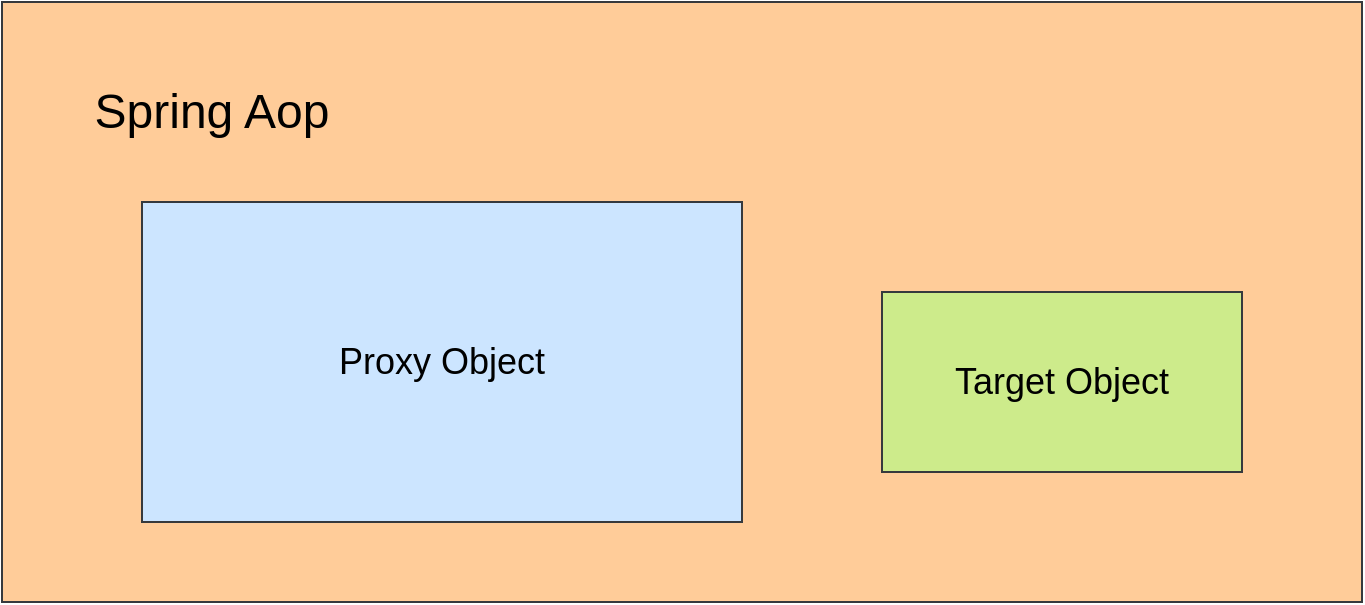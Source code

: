 <mxfile version="21.3.7" type="github">
  <diagram name="第 1 页" id="nK9nr9RQc0oswGVqtCku">
    <mxGraphModel dx="1434" dy="796" grid="1" gridSize="10" guides="1" tooltips="1" connect="1" arrows="1" fold="1" page="1" pageScale="1" pageWidth="827" pageHeight="1169" math="0" shadow="0">
      <root>
        <mxCell id="0" />
        <mxCell id="1" parent="0" />
        <mxCell id="CWfPNIgzdPAa_ksU90Nz-3" value="" style="rounded=0;whiteSpace=wrap;html=1;fillColor=#ffcc99;strokeColor=#36393d;" vertex="1" parent="1">
          <mxGeometry x="50" y="140" width="680" height="300" as="geometry" />
        </mxCell>
        <mxCell id="CWfPNIgzdPAa_ksU90Nz-1" value="&lt;font style=&quot;font-size: 18px;&quot;&gt;Proxy Object&lt;/font&gt;" style="rounded=0;whiteSpace=wrap;html=1;fillColor=#cce5ff;strokeColor=#36393d;" vertex="1" parent="1">
          <mxGeometry x="120" y="240" width="300" height="160" as="geometry" />
        </mxCell>
        <mxCell id="CWfPNIgzdPAa_ksU90Nz-2" value="&lt;font style=&quot;font-size: 18px;&quot;&gt;Target Object&lt;/font&gt;" style="rounded=0;whiteSpace=wrap;html=1;fillColor=#cdeb8b;strokeColor=#36393d;" vertex="1" parent="1">
          <mxGeometry x="490" y="285" width="180" height="90" as="geometry" />
        </mxCell>
        <mxCell id="CWfPNIgzdPAa_ksU90Nz-4" value="&lt;font style=&quot;font-size: 24px;&quot;&gt;Spring Aop&lt;/font&gt;" style="text;html=1;strokeColor=none;fillColor=none;align=center;verticalAlign=middle;whiteSpace=wrap;rounded=0;" vertex="1" parent="1">
          <mxGeometry x="90" y="170" width="130" height="50" as="geometry" />
        </mxCell>
      </root>
    </mxGraphModel>
  </diagram>
</mxfile>
